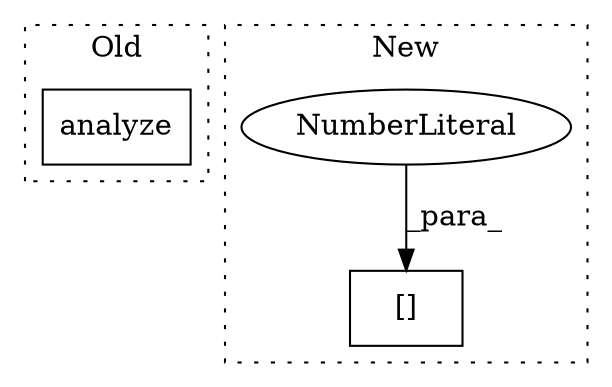 digraph G {
subgraph cluster0 {
1 [label="analyze" a="32" s="792,811" l="8,1" shape="box"];
label = "Old";
style="dotted";
}
subgraph cluster1 {
2 [label="[]" a="2" s="683,718" l="34,1" shape="box"];
3 [label="NumberLiteral" a="34" s="717" l="1" shape="ellipse"];
label = "New";
style="dotted";
}
3 -> 2 [label="_para_"];
}
